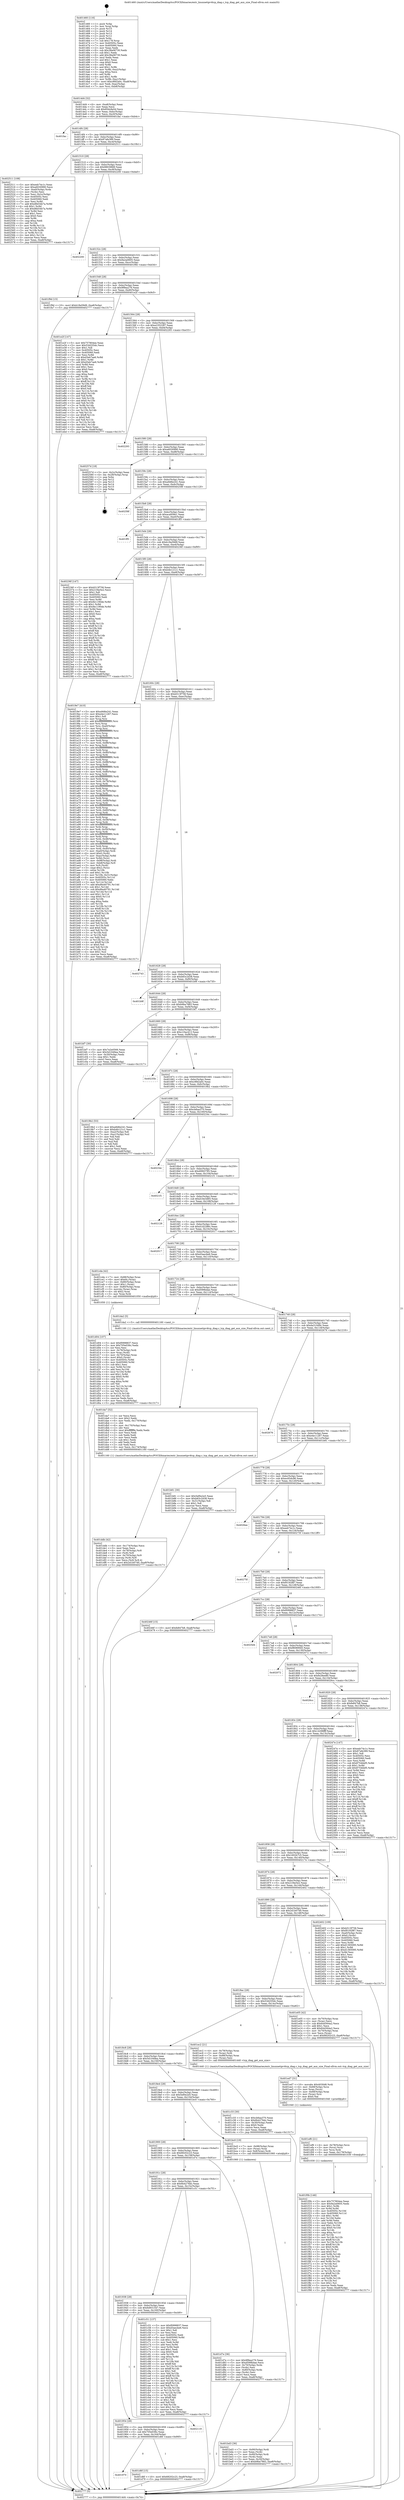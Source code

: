 digraph "0x401460" {
  label = "0x401460 (/mnt/c/Users/mathe/Desktop/tcc/POCII/binaries/extr_linuxnetipv4tcp_diag.c_tcp_diag_get_aux_size_Final-ollvm.out::main(0))"
  labelloc = "t"
  node[shape=record]

  Entry [label="",width=0.3,height=0.3,shape=circle,fillcolor=black,style=filled]
  "0x4014d4" [label="{
     0x4014d4 [32]\l
     | [instrs]\l
     &nbsp;&nbsp;0x4014d4 \<+6\>: mov -0xa8(%rbp),%eax\l
     &nbsp;&nbsp;0x4014da \<+2\>: mov %eax,%ecx\l
     &nbsp;&nbsp;0x4014dc \<+6\>: sub $0x85dc8a5d,%ecx\l
     &nbsp;&nbsp;0x4014e2 \<+6\>: mov %eax,-0xbc(%rbp)\l
     &nbsp;&nbsp;0x4014e8 \<+6\>: mov %ecx,-0xc0(%rbp)\l
     &nbsp;&nbsp;0x4014ee \<+6\>: je 0000000000401fac \<main+0xb4c\>\l
  }"]
  "0x401fac" [label="{
     0x401fac\l
  }", style=dashed]
  "0x4014f4" [label="{
     0x4014f4 [28]\l
     | [instrs]\l
     &nbsp;&nbsp;0x4014f4 \<+5\>: jmp 00000000004014f9 \<main+0x99\>\l
     &nbsp;&nbsp;0x4014f9 \<+6\>: mov -0xbc(%rbp),%eax\l
     &nbsp;&nbsp;0x4014ff \<+5\>: sub $0x87afe389,%eax\l
     &nbsp;&nbsp;0x401504 \<+6\>: mov %eax,-0xc4(%rbp)\l
     &nbsp;&nbsp;0x40150a \<+6\>: je 0000000000402511 \<main+0x10b1\>\l
  }"]
  Exit [label="",width=0.3,height=0.3,shape=circle,fillcolor=black,style=filled,peripheries=2]
  "0x402511" [label="{
     0x402511 [108]\l
     | [instrs]\l
     &nbsp;&nbsp;0x402511 \<+5\>: mov $0xeeb74c1c,%eax\l
     &nbsp;&nbsp;0x402516 \<+5\>: mov $0xa6030990,%ecx\l
     &nbsp;&nbsp;0x40251b \<+7\>: mov -0xa0(%rbp),%rdx\l
     &nbsp;&nbsp;0x402522 \<+2\>: mov (%rdx),%esi\l
     &nbsp;&nbsp;0x402524 \<+3\>: mov %esi,-0x2c(%rbp)\l
     &nbsp;&nbsp;0x402527 \<+7\>: mov 0x40505c,%esi\l
     &nbsp;&nbsp;0x40252e \<+7\>: mov 0x405060,%edi\l
     &nbsp;&nbsp;0x402535 \<+3\>: mov %esi,%r8d\l
     &nbsp;&nbsp;0x402538 \<+7\>: add $0xd6b54b7a,%r8d\l
     &nbsp;&nbsp;0x40253f \<+4\>: sub $0x1,%r8d\l
     &nbsp;&nbsp;0x402543 \<+7\>: sub $0xd6b54b7a,%r8d\l
     &nbsp;&nbsp;0x40254a \<+4\>: imul %r8d,%esi\l
     &nbsp;&nbsp;0x40254e \<+3\>: and $0x1,%esi\l
     &nbsp;&nbsp;0x402551 \<+3\>: cmp $0x0,%esi\l
     &nbsp;&nbsp;0x402554 \<+4\>: sete %r9b\l
     &nbsp;&nbsp;0x402558 \<+3\>: cmp $0xa,%edi\l
     &nbsp;&nbsp;0x40255b \<+4\>: setl %r10b\l
     &nbsp;&nbsp;0x40255f \<+3\>: mov %r9b,%r11b\l
     &nbsp;&nbsp;0x402562 \<+3\>: and %r10b,%r11b\l
     &nbsp;&nbsp;0x402565 \<+3\>: xor %r10b,%r9b\l
     &nbsp;&nbsp;0x402568 \<+3\>: or %r9b,%r11b\l
     &nbsp;&nbsp;0x40256b \<+4\>: test $0x1,%r11b\l
     &nbsp;&nbsp;0x40256f \<+3\>: cmovne %ecx,%eax\l
     &nbsp;&nbsp;0x402572 \<+6\>: mov %eax,-0xa8(%rbp)\l
     &nbsp;&nbsp;0x402578 \<+5\>: jmp 0000000000402777 \<main+0x1317\>\l
  }"]
  "0x401510" [label="{
     0x401510 [28]\l
     | [instrs]\l
     &nbsp;&nbsp;0x401510 \<+5\>: jmp 0000000000401515 \<main+0xb5\>\l
     &nbsp;&nbsp;0x401515 \<+6\>: mov -0xbc(%rbp),%eax\l
     &nbsp;&nbsp;0x40151b \<+5\>: sub $0x98039fd9,%eax\l
     &nbsp;&nbsp;0x401520 \<+6\>: mov %eax,-0xc8(%rbp)\l
     &nbsp;&nbsp;0x401526 \<+6\>: je 0000000000402200 \<main+0xda0\>\l
  }"]
  "0x401f0b" [label="{
     0x401f0b [146]\l
     | [instrs]\l
     &nbsp;&nbsp;0x401f0b \<+5\>: mov $0x757804ee,%eax\l
     &nbsp;&nbsp;0x401f10 \<+5\>: mov $0x9a2a0605,%edx\l
     &nbsp;&nbsp;0x401f15 \<+3\>: mov $0x1,%r8b\l
     &nbsp;&nbsp;0x401f18 \<+3\>: xor %r9d,%r9d\l
     &nbsp;&nbsp;0x401f1b \<+8\>: mov 0x40505c,%r10d\l
     &nbsp;&nbsp;0x401f23 \<+8\>: mov 0x405060,%r11d\l
     &nbsp;&nbsp;0x401f2b \<+4\>: sub $0x1,%r9d\l
     &nbsp;&nbsp;0x401f2f \<+3\>: mov %r10d,%ebx\l
     &nbsp;&nbsp;0x401f32 \<+3\>: add %r9d,%ebx\l
     &nbsp;&nbsp;0x401f35 \<+4\>: imul %ebx,%r10d\l
     &nbsp;&nbsp;0x401f39 \<+4\>: and $0x1,%r10d\l
     &nbsp;&nbsp;0x401f3d \<+4\>: cmp $0x0,%r10d\l
     &nbsp;&nbsp;0x401f41 \<+4\>: sete %r14b\l
     &nbsp;&nbsp;0x401f45 \<+4\>: cmp $0xa,%r11d\l
     &nbsp;&nbsp;0x401f49 \<+4\>: setl %r15b\l
     &nbsp;&nbsp;0x401f4d \<+3\>: mov %r14b,%r12b\l
     &nbsp;&nbsp;0x401f50 \<+4\>: xor $0xff,%r12b\l
     &nbsp;&nbsp;0x401f54 \<+3\>: mov %r15b,%r13b\l
     &nbsp;&nbsp;0x401f57 \<+4\>: xor $0xff,%r13b\l
     &nbsp;&nbsp;0x401f5b \<+4\>: xor $0x0,%r8b\l
     &nbsp;&nbsp;0x401f5f \<+3\>: mov %r12b,%cl\l
     &nbsp;&nbsp;0x401f62 \<+3\>: and $0x0,%cl\l
     &nbsp;&nbsp;0x401f65 \<+3\>: and %r8b,%r14b\l
     &nbsp;&nbsp;0x401f68 \<+3\>: mov %r13b,%sil\l
     &nbsp;&nbsp;0x401f6b \<+4\>: and $0x0,%sil\l
     &nbsp;&nbsp;0x401f6f \<+3\>: and %r8b,%r15b\l
     &nbsp;&nbsp;0x401f72 \<+3\>: or %r14b,%cl\l
     &nbsp;&nbsp;0x401f75 \<+3\>: or %r15b,%sil\l
     &nbsp;&nbsp;0x401f78 \<+3\>: xor %sil,%cl\l
     &nbsp;&nbsp;0x401f7b \<+3\>: or %r13b,%r12b\l
     &nbsp;&nbsp;0x401f7e \<+4\>: xor $0xff,%r12b\l
     &nbsp;&nbsp;0x401f82 \<+4\>: or $0x0,%r8b\l
     &nbsp;&nbsp;0x401f86 \<+3\>: and %r8b,%r12b\l
     &nbsp;&nbsp;0x401f89 \<+3\>: or %r12b,%cl\l
     &nbsp;&nbsp;0x401f8c \<+3\>: test $0x1,%cl\l
     &nbsp;&nbsp;0x401f8f \<+3\>: cmovne %edx,%eax\l
     &nbsp;&nbsp;0x401f92 \<+6\>: mov %eax,-0xa8(%rbp)\l
     &nbsp;&nbsp;0x401f98 \<+5\>: jmp 0000000000402777 \<main+0x1317\>\l
  }"]
  "0x402200" [label="{
     0x402200\l
  }", style=dashed]
  "0x40152c" [label="{
     0x40152c [28]\l
     | [instrs]\l
     &nbsp;&nbsp;0x40152c \<+5\>: jmp 0000000000401531 \<main+0xd1\>\l
     &nbsp;&nbsp;0x401531 \<+6\>: mov -0xbc(%rbp),%eax\l
     &nbsp;&nbsp;0x401537 \<+5\>: sub $0x9a2a0605,%eax\l
     &nbsp;&nbsp;0x40153c \<+6\>: mov %eax,-0xcc(%rbp)\l
     &nbsp;&nbsp;0x401542 \<+6\>: je 0000000000401f9d \<main+0xb3d\>\l
  }"]
  "0x401ef6" [label="{
     0x401ef6 [21]\l
     | [instrs]\l
     &nbsp;&nbsp;0x401ef6 \<+4\>: mov -0x78(%rbp),%rcx\l
     &nbsp;&nbsp;0x401efa \<+3\>: mov (%rcx),%rcx\l
     &nbsp;&nbsp;0x401efd \<+3\>: mov %rcx,%rdi\l
     &nbsp;&nbsp;0x401f00 \<+6\>: mov %eax,-0x178(%rbp)\l
     &nbsp;&nbsp;0x401f06 \<+5\>: call 0000000000401030 \<free@plt\>\l
     | [calls]\l
     &nbsp;&nbsp;0x401030 \{1\} (unknown)\l
  }"]
  "0x401f9d" [label="{
     0x401f9d [15]\l
     | [instrs]\l
     &nbsp;&nbsp;0x401f9d \<+10\>: movl $0xb18a59d9,-0xa8(%rbp)\l
     &nbsp;&nbsp;0x401fa7 \<+5\>: jmp 0000000000402777 \<main+0x1317\>\l
  }"]
  "0x401548" [label="{
     0x401548 [28]\l
     | [instrs]\l
     &nbsp;&nbsp;0x401548 \<+5\>: jmp 000000000040154d \<main+0xed\>\l
     &nbsp;&nbsp;0x40154d \<+6\>: mov -0xbc(%rbp),%eax\l
     &nbsp;&nbsp;0x401553 \<+5\>: sub $0x9f9ea276,%eax\l
     &nbsp;&nbsp;0x401558 \<+6\>: mov %eax,-0xd0(%rbp)\l
     &nbsp;&nbsp;0x40155e \<+6\>: je 0000000000401e2f \<main+0x9cf\>\l
  }"]
  "0x401ed7" [label="{
     0x401ed7 [31]\l
     | [instrs]\l
     &nbsp;&nbsp;0x401ed7 \<+10\>: movabs $0x4030d6,%rdi\l
     &nbsp;&nbsp;0x401ee1 \<+4\>: mov -0x68(%rbp),%rcx\l
     &nbsp;&nbsp;0x401ee5 \<+3\>: mov %rax,(%rcx)\l
     &nbsp;&nbsp;0x401ee8 \<+4\>: mov -0x68(%rbp),%rax\l
     &nbsp;&nbsp;0x401eec \<+3\>: mov (%rax),%rsi\l
     &nbsp;&nbsp;0x401eef \<+2\>: mov $0x0,%al\l
     &nbsp;&nbsp;0x401ef1 \<+5\>: call 0000000000401040 \<printf@plt\>\l
     | [calls]\l
     &nbsp;&nbsp;0x401040 \{1\} (unknown)\l
  }"]
  "0x401e2f" [label="{
     0x401e2f [147]\l
     | [instrs]\l
     &nbsp;&nbsp;0x401e2f \<+5\>: mov $0x757804ee,%eax\l
     &nbsp;&nbsp;0x401e34 \<+5\>: mov $0x53d255dc,%ecx\l
     &nbsp;&nbsp;0x401e39 \<+2\>: mov $0x1,%dl\l
     &nbsp;&nbsp;0x401e3b \<+7\>: mov 0x40505c,%esi\l
     &nbsp;&nbsp;0x401e42 \<+7\>: mov 0x405060,%edi\l
     &nbsp;&nbsp;0x401e49 \<+3\>: mov %esi,%r8d\l
     &nbsp;&nbsp;0x401e4c \<+7\>: sub $0xd3eb7ae6,%r8d\l
     &nbsp;&nbsp;0x401e53 \<+4\>: sub $0x1,%r8d\l
     &nbsp;&nbsp;0x401e57 \<+7\>: add $0xd3eb7ae6,%r8d\l
     &nbsp;&nbsp;0x401e5e \<+4\>: imul %r8d,%esi\l
     &nbsp;&nbsp;0x401e62 \<+3\>: and $0x1,%esi\l
     &nbsp;&nbsp;0x401e65 \<+3\>: cmp $0x0,%esi\l
     &nbsp;&nbsp;0x401e68 \<+4\>: sete %r9b\l
     &nbsp;&nbsp;0x401e6c \<+3\>: cmp $0xa,%edi\l
     &nbsp;&nbsp;0x401e6f \<+4\>: setl %r10b\l
     &nbsp;&nbsp;0x401e73 \<+3\>: mov %r9b,%r11b\l
     &nbsp;&nbsp;0x401e76 \<+4\>: xor $0xff,%r11b\l
     &nbsp;&nbsp;0x401e7a \<+3\>: mov %r10b,%bl\l
     &nbsp;&nbsp;0x401e7d \<+3\>: xor $0xff,%bl\l
     &nbsp;&nbsp;0x401e80 \<+3\>: xor $0x0,%dl\l
     &nbsp;&nbsp;0x401e83 \<+3\>: mov %r11b,%r14b\l
     &nbsp;&nbsp;0x401e86 \<+4\>: and $0x0,%r14b\l
     &nbsp;&nbsp;0x401e8a \<+3\>: and %dl,%r9b\l
     &nbsp;&nbsp;0x401e8d \<+3\>: mov %bl,%r15b\l
     &nbsp;&nbsp;0x401e90 \<+4\>: and $0x0,%r15b\l
     &nbsp;&nbsp;0x401e94 \<+3\>: and %dl,%r10b\l
     &nbsp;&nbsp;0x401e97 \<+3\>: or %r9b,%r14b\l
     &nbsp;&nbsp;0x401e9a \<+3\>: or %r10b,%r15b\l
     &nbsp;&nbsp;0x401e9d \<+3\>: xor %r15b,%r14b\l
     &nbsp;&nbsp;0x401ea0 \<+3\>: or %bl,%r11b\l
     &nbsp;&nbsp;0x401ea3 \<+4\>: xor $0xff,%r11b\l
     &nbsp;&nbsp;0x401ea7 \<+3\>: or $0x0,%dl\l
     &nbsp;&nbsp;0x401eaa \<+3\>: and %dl,%r11b\l
     &nbsp;&nbsp;0x401ead \<+3\>: or %r11b,%r14b\l
     &nbsp;&nbsp;0x401eb0 \<+4\>: test $0x1,%r14b\l
     &nbsp;&nbsp;0x401eb4 \<+3\>: cmovne %ecx,%eax\l
     &nbsp;&nbsp;0x401eb7 \<+6\>: mov %eax,-0xa8(%rbp)\l
     &nbsp;&nbsp;0x401ebd \<+5\>: jmp 0000000000402777 \<main+0x1317\>\l
  }"]
  "0x401564" [label="{
     0x401564 [28]\l
     | [instrs]\l
     &nbsp;&nbsp;0x401564 \<+5\>: jmp 0000000000401569 \<main+0x109\>\l
     &nbsp;&nbsp;0x401569 \<+6\>: mov -0xbc(%rbp),%eax\l
     &nbsp;&nbsp;0x40156f \<+5\>: sub $0xa2352287,%eax\l
     &nbsp;&nbsp;0x401574 \<+6\>: mov %eax,-0xd4(%rbp)\l
     &nbsp;&nbsp;0x40157a \<+6\>: je 0000000000402293 \<main+0xe33\>\l
  }"]
  "0x401ddb" [label="{
     0x401ddb [42]\l
     | [instrs]\l
     &nbsp;&nbsp;0x401ddb \<+6\>: mov -0x174(%rbp),%ecx\l
     &nbsp;&nbsp;0x401de1 \<+3\>: imul %eax,%ecx\l
     &nbsp;&nbsp;0x401de4 \<+4\>: mov -0x78(%rbp),%r8\l
     &nbsp;&nbsp;0x401de8 \<+3\>: mov (%r8),%r8\l
     &nbsp;&nbsp;0x401deb \<+4\>: mov -0x70(%rbp),%r9\l
     &nbsp;&nbsp;0x401def \<+3\>: movslq (%r9),%r9\l
     &nbsp;&nbsp;0x401df2 \<+4\>: mov %ecx,(%r8,%r9,4)\l
     &nbsp;&nbsp;0x401df6 \<+10\>: movl $0x2d1b07d0,-0xa8(%rbp)\l
     &nbsp;&nbsp;0x401e00 \<+5\>: jmp 0000000000402777 \<main+0x1317\>\l
  }"]
  "0x402293" [label="{
     0x402293\l
  }", style=dashed]
  "0x401580" [label="{
     0x401580 [28]\l
     | [instrs]\l
     &nbsp;&nbsp;0x401580 \<+5\>: jmp 0000000000401585 \<main+0x125\>\l
     &nbsp;&nbsp;0x401585 \<+6\>: mov -0xbc(%rbp),%eax\l
     &nbsp;&nbsp;0x40158b \<+5\>: sub $0xa6030990,%eax\l
     &nbsp;&nbsp;0x401590 \<+6\>: mov %eax,-0xd8(%rbp)\l
     &nbsp;&nbsp;0x401596 \<+6\>: je 000000000040257d \<main+0x111d\>\l
  }"]
  "0x401da7" [label="{
     0x401da7 [52]\l
     | [instrs]\l
     &nbsp;&nbsp;0x401da7 \<+2\>: xor %ecx,%ecx\l
     &nbsp;&nbsp;0x401da9 \<+5\>: mov $0x2,%edx\l
     &nbsp;&nbsp;0x401dae \<+6\>: mov %edx,-0x170(%rbp)\l
     &nbsp;&nbsp;0x401db4 \<+1\>: cltd\l
     &nbsp;&nbsp;0x401db5 \<+6\>: mov -0x170(%rbp),%esi\l
     &nbsp;&nbsp;0x401dbb \<+2\>: idiv %esi\l
     &nbsp;&nbsp;0x401dbd \<+6\>: imul $0xfffffffe,%edx,%edx\l
     &nbsp;&nbsp;0x401dc3 \<+2\>: mov %ecx,%edi\l
     &nbsp;&nbsp;0x401dc5 \<+2\>: sub %edx,%edi\l
     &nbsp;&nbsp;0x401dc7 \<+2\>: mov %ecx,%edx\l
     &nbsp;&nbsp;0x401dc9 \<+3\>: sub $0x1,%edx\l
     &nbsp;&nbsp;0x401dcc \<+2\>: add %edx,%edi\l
     &nbsp;&nbsp;0x401dce \<+2\>: sub %edi,%ecx\l
     &nbsp;&nbsp;0x401dd0 \<+6\>: mov %ecx,-0x174(%rbp)\l
     &nbsp;&nbsp;0x401dd6 \<+5\>: call 0000000000401160 \<next_i\>\l
     | [calls]\l
     &nbsp;&nbsp;0x401160 \{1\} (/mnt/c/Users/mathe/Desktop/tcc/POCII/binaries/extr_linuxnetipv4tcp_diag.c_tcp_diag_get_aux_size_Final-ollvm.out::next_i)\l
  }"]
  "0x40257d" [label="{
     0x40257d [18]\l
     | [instrs]\l
     &nbsp;&nbsp;0x40257d \<+3\>: mov -0x2c(%rbp),%eax\l
     &nbsp;&nbsp;0x402580 \<+4\>: lea -0x28(%rbp),%rsp\l
     &nbsp;&nbsp;0x402584 \<+1\>: pop %rbx\l
     &nbsp;&nbsp;0x402585 \<+2\>: pop %r12\l
     &nbsp;&nbsp;0x402587 \<+2\>: pop %r13\l
     &nbsp;&nbsp;0x402589 \<+2\>: pop %r14\l
     &nbsp;&nbsp;0x40258b \<+2\>: pop %r15\l
     &nbsp;&nbsp;0x40258d \<+1\>: pop %rbp\l
     &nbsp;&nbsp;0x40258e \<+1\>: ret\l
  }"]
  "0x40159c" [label="{
     0x40159c [28]\l
     | [instrs]\l
     &nbsp;&nbsp;0x40159c \<+5\>: jmp 00000000004015a1 \<main+0x141\>\l
     &nbsp;&nbsp;0x4015a1 \<+6\>: mov -0xbc(%rbp),%eax\l
     &nbsp;&nbsp;0x4015a7 \<+5\>: sub $0xa9d6e241,%eax\l
     &nbsp;&nbsp;0x4015ac \<+6\>: mov %eax,-0xdc(%rbp)\l
     &nbsp;&nbsp;0x4015b2 \<+6\>: je 000000000040258f \<main+0x112f\>\l
  }"]
  "0x401970" [label="{
     0x401970\l
  }", style=dashed]
  "0x40258f" [label="{
     0x40258f\l
  }", style=dashed]
  "0x4015b8" [label="{
     0x4015b8 [28]\l
     | [instrs]\l
     &nbsp;&nbsp;0x4015b8 \<+5\>: jmp 00000000004015bd \<main+0x15d\>\l
     &nbsp;&nbsp;0x4015bd \<+6\>: mov -0xbc(%rbp),%eax\l
     &nbsp;&nbsp;0x4015c3 \<+5\>: sub $0xaca958e1,%eax\l
     &nbsp;&nbsp;0x4015c8 \<+6\>: mov %eax,-0xe0(%rbp)\l
     &nbsp;&nbsp;0x4015ce \<+6\>: je 0000000000401ff3 \<main+0xb93\>\l
  }"]
  "0x401d6f" [label="{
     0x401d6f [15]\l
     | [instrs]\l
     &nbsp;&nbsp;0x401d6f \<+10\>: movl $0x68202c23,-0xa8(%rbp)\l
     &nbsp;&nbsp;0x401d79 \<+5\>: jmp 0000000000402777 \<main+0x1317\>\l
  }"]
  "0x401ff3" [label="{
     0x401ff3\l
  }", style=dashed]
  "0x4015d4" [label="{
     0x4015d4 [28]\l
     | [instrs]\l
     &nbsp;&nbsp;0x4015d4 \<+5\>: jmp 00000000004015d9 \<main+0x179\>\l
     &nbsp;&nbsp;0x4015d9 \<+6\>: mov -0xbc(%rbp),%eax\l
     &nbsp;&nbsp;0x4015df \<+5\>: sub $0xb18a59d9,%eax\l
     &nbsp;&nbsp;0x4015e4 \<+6\>: mov %eax,-0xe4(%rbp)\l
     &nbsp;&nbsp;0x4015ea \<+6\>: je 000000000040236f \<main+0xf0f\>\l
  }"]
  "0x401954" [label="{
     0x401954 [28]\l
     | [instrs]\l
     &nbsp;&nbsp;0x401954 \<+5\>: jmp 0000000000401959 \<main+0x4f9\>\l
     &nbsp;&nbsp;0x401959 \<+6\>: mov -0xbc(%rbp),%eax\l
     &nbsp;&nbsp;0x40195f \<+5\>: sub $0x705e036c,%eax\l
     &nbsp;&nbsp;0x401964 \<+6\>: mov %eax,-0x164(%rbp)\l
     &nbsp;&nbsp;0x40196a \<+6\>: je 0000000000401d6f \<main+0x90f\>\l
  }"]
  "0x40236f" [label="{
     0x40236f [147]\l
     | [instrs]\l
     &nbsp;&nbsp;0x40236f \<+5\>: mov $0xb513f758,%eax\l
     &nbsp;&nbsp;0x402374 \<+5\>: mov $0x21f4e5e2,%ecx\l
     &nbsp;&nbsp;0x402379 \<+2\>: mov $0x1,%dl\l
     &nbsp;&nbsp;0x40237b \<+7\>: mov 0x40505c,%esi\l
     &nbsp;&nbsp;0x402382 \<+7\>: mov 0x405060,%edi\l
     &nbsp;&nbsp;0x402389 \<+3\>: mov %esi,%r8d\l
     &nbsp;&nbsp;0x40238c \<+7\>: add $0x9e1190de,%r8d\l
     &nbsp;&nbsp;0x402393 \<+4\>: sub $0x1,%r8d\l
     &nbsp;&nbsp;0x402397 \<+7\>: sub $0x9e1190de,%r8d\l
     &nbsp;&nbsp;0x40239e \<+4\>: imul %r8d,%esi\l
     &nbsp;&nbsp;0x4023a2 \<+3\>: and $0x1,%esi\l
     &nbsp;&nbsp;0x4023a5 \<+3\>: cmp $0x0,%esi\l
     &nbsp;&nbsp;0x4023a8 \<+4\>: sete %r9b\l
     &nbsp;&nbsp;0x4023ac \<+3\>: cmp $0xa,%edi\l
     &nbsp;&nbsp;0x4023af \<+4\>: setl %r10b\l
     &nbsp;&nbsp;0x4023b3 \<+3\>: mov %r9b,%r11b\l
     &nbsp;&nbsp;0x4023b6 \<+4\>: xor $0xff,%r11b\l
     &nbsp;&nbsp;0x4023ba \<+3\>: mov %r10b,%bl\l
     &nbsp;&nbsp;0x4023bd \<+3\>: xor $0xff,%bl\l
     &nbsp;&nbsp;0x4023c0 \<+3\>: xor $0x1,%dl\l
     &nbsp;&nbsp;0x4023c3 \<+3\>: mov %r11b,%r14b\l
     &nbsp;&nbsp;0x4023c6 \<+4\>: and $0xff,%r14b\l
     &nbsp;&nbsp;0x4023ca \<+3\>: and %dl,%r9b\l
     &nbsp;&nbsp;0x4023cd \<+3\>: mov %bl,%r15b\l
     &nbsp;&nbsp;0x4023d0 \<+4\>: and $0xff,%r15b\l
     &nbsp;&nbsp;0x4023d4 \<+3\>: and %dl,%r10b\l
     &nbsp;&nbsp;0x4023d7 \<+3\>: or %r9b,%r14b\l
     &nbsp;&nbsp;0x4023da \<+3\>: or %r10b,%r15b\l
     &nbsp;&nbsp;0x4023dd \<+3\>: xor %r15b,%r14b\l
     &nbsp;&nbsp;0x4023e0 \<+3\>: or %bl,%r11b\l
     &nbsp;&nbsp;0x4023e3 \<+4\>: xor $0xff,%r11b\l
     &nbsp;&nbsp;0x4023e7 \<+3\>: or $0x1,%dl\l
     &nbsp;&nbsp;0x4023ea \<+3\>: and %dl,%r11b\l
     &nbsp;&nbsp;0x4023ed \<+3\>: or %r11b,%r14b\l
     &nbsp;&nbsp;0x4023f0 \<+4\>: test $0x1,%r14b\l
     &nbsp;&nbsp;0x4023f4 \<+3\>: cmovne %ecx,%eax\l
     &nbsp;&nbsp;0x4023f7 \<+6\>: mov %eax,-0xa8(%rbp)\l
     &nbsp;&nbsp;0x4023fd \<+5\>: jmp 0000000000402777 \<main+0x1317\>\l
  }"]
  "0x4015f0" [label="{
     0x4015f0 [28]\l
     | [instrs]\l
     &nbsp;&nbsp;0x4015f0 \<+5\>: jmp 00000000004015f5 \<main+0x195\>\l
     &nbsp;&nbsp;0x4015f5 \<+6\>: mov -0xbc(%rbp),%eax\l
     &nbsp;&nbsp;0x4015fb \<+5\>: sub $0xb4b121c1,%eax\l
     &nbsp;&nbsp;0x401600 \<+6\>: mov %eax,-0xe8(%rbp)\l
     &nbsp;&nbsp;0x401606 \<+6\>: je 00000000004019e7 \<main+0x587\>\l
  }"]
  "0x402119" [label="{
     0x402119\l
  }", style=dashed]
  "0x4019e7" [label="{
     0x4019e7 [410]\l
     | [instrs]\l
     &nbsp;&nbsp;0x4019e7 \<+5\>: mov $0xa9d6e241,%eax\l
     &nbsp;&nbsp;0x4019ec \<+5\>: mov $0xe4e11267,%ecx\l
     &nbsp;&nbsp;0x4019f1 \<+2\>: mov $0x1,%dl\l
     &nbsp;&nbsp;0x4019f3 \<+3\>: mov %rsp,%rsi\l
     &nbsp;&nbsp;0x4019f6 \<+4\>: add $0xfffffffffffffff0,%rsi\l
     &nbsp;&nbsp;0x4019fa \<+3\>: mov %rsi,%rsp\l
     &nbsp;&nbsp;0x4019fd \<+7\>: mov %rsi,-0xa0(%rbp)\l
     &nbsp;&nbsp;0x401a04 \<+3\>: mov %rsp,%rsi\l
     &nbsp;&nbsp;0x401a07 \<+4\>: add $0xfffffffffffffff0,%rsi\l
     &nbsp;&nbsp;0x401a0b \<+3\>: mov %rsi,%rsp\l
     &nbsp;&nbsp;0x401a0e \<+3\>: mov %rsp,%rdi\l
     &nbsp;&nbsp;0x401a11 \<+4\>: add $0xfffffffffffffff0,%rdi\l
     &nbsp;&nbsp;0x401a15 \<+3\>: mov %rdi,%rsp\l
     &nbsp;&nbsp;0x401a18 \<+7\>: mov %rdi,-0x98(%rbp)\l
     &nbsp;&nbsp;0x401a1f \<+3\>: mov %rsp,%rdi\l
     &nbsp;&nbsp;0x401a22 \<+4\>: add $0xfffffffffffffff0,%rdi\l
     &nbsp;&nbsp;0x401a26 \<+3\>: mov %rdi,%rsp\l
     &nbsp;&nbsp;0x401a29 \<+7\>: mov %rdi,-0x90(%rbp)\l
     &nbsp;&nbsp;0x401a30 \<+3\>: mov %rsp,%rdi\l
     &nbsp;&nbsp;0x401a33 \<+4\>: add $0xfffffffffffffff0,%rdi\l
     &nbsp;&nbsp;0x401a37 \<+3\>: mov %rdi,%rsp\l
     &nbsp;&nbsp;0x401a3a \<+7\>: mov %rdi,-0x88(%rbp)\l
     &nbsp;&nbsp;0x401a41 \<+3\>: mov %rsp,%rdi\l
     &nbsp;&nbsp;0x401a44 \<+4\>: add $0xfffffffffffffff0,%rdi\l
     &nbsp;&nbsp;0x401a48 \<+3\>: mov %rdi,%rsp\l
     &nbsp;&nbsp;0x401a4b \<+4\>: mov %rdi,-0x80(%rbp)\l
     &nbsp;&nbsp;0x401a4f \<+3\>: mov %rsp,%rdi\l
     &nbsp;&nbsp;0x401a52 \<+4\>: add $0xfffffffffffffff0,%rdi\l
     &nbsp;&nbsp;0x401a56 \<+3\>: mov %rdi,%rsp\l
     &nbsp;&nbsp;0x401a59 \<+4\>: mov %rdi,-0x78(%rbp)\l
     &nbsp;&nbsp;0x401a5d \<+3\>: mov %rsp,%rdi\l
     &nbsp;&nbsp;0x401a60 \<+4\>: add $0xfffffffffffffff0,%rdi\l
     &nbsp;&nbsp;0x401a64 \<+3\>: mov %rdi,%rsp\l
     &nbsp;&nbsp;0x401a67 \<+4\>: mov %rdi,-0x70(%rbp)\l
     &nbsp;&nbsp;0x401a6b \<+3\>: mov %rsp,%rdi\l
     &nbsp;&nbsp;0x401a6e \<+4\>: add $0xfffffffffffffff0,%rdi\l
     &nbsp;&nbsp;0x401a72 \<+3\>: mov %rdi,%rsp\l
     &nbsp;&nbsp;0x401a75 \<+4\>: mov %rdi,-0x68(%rbp)\l
     &nbsp;&nbsp;0x401a79 \<+3\>: mov %rsp,%rdi\l
     &nbsp;&nbsp;0x401a7c \<+4\>: add $0xfffffffffffffff0,%rdi\l
     &nbsp;&nbsp;0x401a80 \<+3\>: mov %rdi,%rsp\l
     &nbsp;&nbsp;0x401a83 \<+4\>: mov %rdi,-0x60(%rbp)\l
     &nbsp;&nbsp;0x401a87 \<+3\>: mov %rsp,%rdi\l
     &nbsp;&nbsp;0x401a8a \<+4\>: add $0xfffffffffffffff0,%rdi\l
     &nbsp;&nbsp;0x401a8e \<+3\>: mov %rdi,%rsp\l
     &nbsp;&nbsp;0x401a91 \<+4\>: mov %rdi,-0x58(%rbp)\l
     &nbsp;&nbsp;0x401a95 \<+3\>: mov %rsp,%rdi\l
     &nbsp;&nbsp;0x401a98 \<+4\>: add $0xfffffffffffffff0,%rdi\l
     &nbsp;&nbsp;0x401a9c \<+3\>: mov %rdi,%rsp\l
     &nbsp;&nbsp;0x401a9f \<+4\>: mov %rdi,-0x50(%rbp)\l
     &nbsp;&nbsp;0x401aa3 \<+3\>: mov %rsp,%rdi\l
     &nbsp;&nbsp;0x401aa6 \<+4\>: add $0xfffffffffffffff0,%rdi\l
     &nbsp;&nbsp;0x401aaa \<+3\>: mov %rdi,%rsp\l
     &nbsp;&nbsp;0x401aad \<+4\>: mov %rdi,-0x48(%rbp)\l
     &nbsp;&nbsp;0x401ab1 \<+3\>: mov %rsp,%rdi\l
     &nbsp;&nbsp;0x401ab4 \<+4\>: add $0xfffffffffffffff0,%rdi\l
     &nbsp;&nbsp;0x401ab8 \<+3\>: mov %rdi,%rsp\l
     &nbsp;&nbsp;0x401abb \<+4\>: mov %rdi,-0x40(%rbp)\l
     &nbsp;&nbsp;0x401abf \<+7\>: mov -0xa0(%rbp),%rdi\l
     &nbsp;&nbsp;0x401ac6 \<+6\>: movl $0x0,(%rdi)\l
     &nbsp;&nbsp;0x401acc \<+7\>: mov -0xac(%rbp),%r8d\l
     &nbsp;&nbsp;0x401ad3 \<+3\>: mov %r8d,(%rsi)\l
     &nbsp;&nbsp;0x401ad6 \<+7\>: mov -0x98(%rbp),%rdi\l
     &nbsp;&nbsp;0x401add \<+7\>: mov -0xb8(%rbp),%r9\l
     &nbsp;&nbsp;0x401ae4 \<+3\>: mov %r9,(%rdi)\l
     &nbsp;&nbsp;0x401ae7 \<+3\>: cmpl $0x2,(%rsi)\l
     &nbsp;&nbsp;0x401aea \<+4\>: setne %r10b\l
     &nbsp;&nbsp;0x401aee \<+4\>: and $0x1,%r10b\l
     &nbsp;&nbsp;0x401af2 \<+4\>: mov %r10b,-0x31(%rbp)\l
     &nbsp;&nbsp;0x401af6 \<+8\>: mov 0x40505c,%r11d\l
     &nbsp;&nbsp;0x401afe \<+7\>: mov 0x405060,%ebx\l
     &nbsp;&nbsp;0x401b05 \<+3\>: mov %r11d,%r14d\l
     &nbsp;&nbsp;0x401b08 \<+7\>: add $0xd6a40791,%r14d\l
     &nbsp;&nbsp;0x401b0f \<+4\>: sub $0x1,%r14d\l
     &nbsp;&nbsp;0x401b13 \<+7\>: sub $0xd6a40791,%r14d\l
     &nbsp;&nbsp;0x401b1a \<+4\>: imul %r14d,%r11d\l
     &nbsp;&nbsp;0x401b1e \<+4\>: and $0x1,%r11d\l
     &nbsp;&nbsp;0x401b22 \<+4\>: cmp $0x0,%r11d\l
     &nbsp;&nbsp;0x401b26 \<+4\>: sete %r10b\l
     &nbsp;&nbsp;0x401b2a \<+3\>: cmp $0xa,%ebx\l
     &nbsp;&nbsp;0x401b2d \<+4\>: setl %r15b\l
     &nbsp;&nbsp;0x401b31 \<+3\>: mov %r10b,%r12b\l
     &nbsp;&nbsp;0x401b34 \<+4\>: xor $0xff,%r12b\l
     &nbsp;&nbsp;0x401b38 \<+3\>: mov %r15b,%r13b\l
     &nbsp;&nbsp;0x401b3b \<+4\>: xor $0xff,%r13b\l
     &nbsp;&nbsp;0x401b3f \<+3\>: xor $0x0,%dl\l
     &nbsp;&nbsp;0x401b42 \<+3\>: mov %r12b,%sil\l
     &nbsp;&nbsp;0x401b45 \<+4\>: and $0x0,%sil\l
     &nbsp;&nbsp;0x401b49 \<+3\>: and %dl,%r10b\l
     &nbsp;&nbsp;0x401b4c \<+3\>: mov %r13b,%dil\l
     &nbsp;&nbsp;0x401b4f \<+4\>: and $0x0,%dil\l
     &nbsp;&nbsp;0x401b53 \<+3\>: and %dl,%r15b\l
     &nbsp;&nbsp;0x401b56 \<+3\>: or %r10b,%sil\l
     &nbsp;&nbsp;0x401b59 \<+3\>: or %r15b,%dil\l
     &nbsp;&nbsp;0x401b5c \<+3\>: xor %dil,%sil\l
     &nbsp;&nbsp;0x401b5f \<+3\>: or %r13b,%r12b\l
     &nbsp;&nbsp;0x401b62 \<+4\>: xor $0xff,%r12b\l
     &nbsp;&nbsp;0x401b66 \<+3\>: or $0x0,%dl\l
     &nbsp;&nbsp;0x401b69 \<+3\>: and %dl,%r12b\l
     &nbsp;&nbsp;0x401b6c \<+3\>: or %r12b,%sil\l
     &nbsp;&nbsp;0x401b6f \<+4\>: test $0x1,%sil\l
     &nbsp;&nbsp;0x401b73 \<+3\>: cmovne %ecx,%eax\l
     &nbsp;&nbsp;0x401b76 \<+6\>: mov %eax,-0xa8(%rbp)\l
     &nbsp;&nbsp;0x401b7c \<+5\>: jmp 0000000000402777 \<main+0x1317\>\l
  }"]
  "0x40160c" [label="{
     0x40160c [28]\l
     | [instrs]\l
     &nbsp;&nbsp;0x40160c \<+5\>: jmp 0000000000401611 \<main+0x1b1\>\l
     &nbsp;&nbsp;0x401611 \<+6\>: mov -0xbc(%rbp),%eax\l
     &nbsp;&nbsp;0x401617 \<+5\>: sub $0xb513f758,%eax\l
     &nbsp;&nbsp;0x40161c \<+6\>: mov %eax,-0xec(%rbp)\l
     &nbsp;&nbsp;0x401622 \<+6\>: je 0000000000402743 \<main+0x12e3\>\l
  }"]
  "0x401d04" [label="{
     0x401d04 [107]\l
     | [instrs]\l
     &nbsp;&nbsp;0x401d04 \<+5\>: mov $0xf0998837,%ecx\l
     &nbsp;&nbsp;0x401d09 \<+5\>: mov $0x705e036c,%edx\l
     &nbsp;&nbsp;0x401d0e \<+2\>: xor %esi,%esi\l
     &nbsp;&nbsp;0x401d10 \<+4\>: mov -0x78(%rbp),%rdi\l
     &nbsp;&nbsp;0x401d14 \<+3\>: mov %rax,(%rdi)\l
     &nbsp;&nbsp;0x401d17 \<+4\>: mov -0x70(%rbp),%rax\l
     &nbsp;&nbsp;0x401d1b \<+6\>: movl $0x0,(%rax)\l
     &nbsp;&nbsp;0x401d21 \<+8\>: mov 0x40505c,%r8d\l
     &nbsp;&nbsp;0x401d29 \<+8\>: mov 0x405060,%r9d\l
     &nbsp;&nbsp;0x401d31 \<+3\>: sub $0x1,%esi\l
     &nbsp;&nbsp;0x401d34 \<+3\>: mov %r8d,%r10d\l
     &nbsp;&nbsp;0x401d37 \<+3\>: add %esi,%r10d\l
     &nbsp;&nbsp;0x401d3a \<+4\>: imul %r10d,%r8d\l
     &nbsp;&nbsp;0x401d3e \<+4\>: and $0x1,%r8d\l
     &nbsp;&nbsp;0x401d42 \<+4\>: cmp $0x0,%r8d\l
     &nbsp;&nbsp;0x401d46 \<+4\>: sete %r11b\l
     &nbsp;&nbsp;0x401d4a \<+4\>: cmp $0xa,%r9d\l
     &nbsp;&nbsp;0x401d4e \<+3\>: setl %bl\l
     &nbsp;&nbsp;0x401d51 \<+3\>: mov %r11b,%r14b\l
     &nbsp;&nbsp;0x401d54 \<+3\>: and %bl,%r14b\l
     &nbsp;&nbsp;0x401d57 \<+3\>: xor %bl,%r11b\l
     &nbsp;&nbsp;0x401d5a \<+3\>: or %r11b,%r14b\l
     &nbsp;&nbsp;0x401d5d \<+4\>: test $0x1,%r14b\l
     &nbsp;&nbsp;0x401d61 \<+3\>: cmovne %edx,%ecx\l
     &nbsp;&nbsp;0x401d64 \<+6\>: mov %ecx,-0xa8(%rbp)\l
     &nbsp;&nbsp;0x401d6a \<+5\>: jmp 0000000000402777 \<main+0x1317\>\l
  }"]
  "0x402743" [label="{
     0x402743\l
  }", style=dashed]
  "0x401628" [label="{
     0x401628 [28]\l
     | [instrs]\l
     &nbsp;&nbsp;0x401628 \<+5\>: jmp 000000000040162d \<main+0x1cd\>\l
     &nbsp;&nbsp;0x40162d \<+6\>: mov -0xbc(%rbp),%eax\l
     &nbsp;&nbsp;0x401633 \<+5\>: sub $0xb83c2d38,%eax\l
     &nbsp;&nbsp;0x401638 \<+6\>: mov %eax,-0xf0(%rbp)\l
     &nbsp;&nbsp;0x40163e \<+6\>: je 0000000000401b9f \<main+0x73f\>\l
  }"]
  "0x401938" [label="{
     0x401938 [28]\l
     | [instrs]\l
     &nbsp;&nbsp;0x401938 \<+5\>: jmp 000000000040193d \<main+0x4dd\>\l
     &nbsp;&nbsp;0x40193d \<+6\>: mov -0xbc(%rbp),%eax\l
     &nbsp;&nbsp;0x401943 \<+5\>: sub $0x6d931547,%eax\l
     &nbsp;&nbsp;0x401948 \<+6\>: mov %eax,-0x160(%rbp)\l
     &nbsp;&nbsp;0x40194e \<+6\>: je 0000000000402119 \<main+0xcb9\>\l
  }"]
  "0x401b9f" [label="{
     0x401b9f\l
  }", style=dashed]
  "0x401644" [label="{
     0x401644 [28]\l
     | [instrs]\l
     &nbsp;&nbsp;0x401644 \<+5\>: jmp 0000000000401649 \<main+0x1e9\>\l
     &nbsp;&nbsp;0x401649 \<+6\>: mov -0xbc(%rbp),%eax\l
     &nbsp;&nbsp;0x40164f \<+5\>: sub $0xb9ba7883,%eax\l
     &nbsp;&nbsp;0x401654 \<+6\>: mov %eax,-0xf4(%rbp)\l
     &nbsp;&nbsp;0x40165a \<+6\>: je 0000000000401bf7 \<main+0x797\>\l
  }"]
  "0x401c51" [label="{
     0x401c51 [137]\l
     | [instrs]\l
     &nbsp;&nbsp;0x401c51 \<+5\>: mov $0xf0998837,%eax\l
     &nbsp;&nbsp;0x401c56 \<+5\>: mov $0xd3aecbe6,%ecx\l
     &nbsp;&nbsp;0x401c5b \<+2\>: mov $0x1,%dl\l
     &nbsp;&nbsp;0x401c5d \<+2\>: xor %esi,%esi\l
     &nbsp;&nbsp;0x401c5f \<+7\>: mov 0x40505c,%edi\l
     &nbsp;&nbsp;0x401c66 \<+8\>: mov 0x405060,%r8d\l
     &nbsp;&nbsp;0x401c6e \<+3\>: sub $0x1,%esi\l
     &nbsp;&nbsp;0x401c71 \<+3\>: mov %edi,%r9d\l
     &nbsp;&nbsp;0x401c74 \<+3\>: add %esi,%r9d\l
     &nbsp;&nbsp;0x401c77 \<+4\>: imul %r9d,%edi\l
     &nbsp;&nbsp;0x401c7b \<+3\>: and $0x1,%edi\l
     &nbsp;&nbsp;0x401c7e \<+3\>: cmp $0x0,%edi\l
     &nbsp;&nbsp;0x401c81 \<+4\>: sete %r10b\l
     &nbsp;&nbsp;0x401c85 \<+4\>: cmp $0xa,%r8d\l
     &nbsp;&nbsp;0x401c89 \<+4\>: setl %r11b\l
     &nbsp;&nbsp;0x401c8d \<+3\>: mov %r10b,%bl\l
     &nbsp;&nbsp;0x401c90 \<+3\>: xor $0xff,%bl\l
     &nbsp;&nbsp;0x401c93 \<+3\>: mov %r11b,%r14b\l
     &nbsp;&nbsp;0x401c96 \<+4\>: xor $0xff,%r14b\l
     &nbsp;&nbsp;0x401c9a \<+3\>: xor $0x1,%dl\l
     &nbsp;&nbsp;0x401c9d \<+3\>: mov %bl,%r15b\l
     &nbsp;&nbsp;0x401ca0 \<+4\>: and $0xff,%r15b\l
     &nbsp;&nbsp;0x401ca4 \<+3\>: and %dl,%r10b\l
     &nbsp;&nbsp;0x401ca7 \<+3\>: mov %r14b,%r12b\l
     &nbsp;&nbsp;0x401caa \<+4\>: and $0xff,%r12b\l
     &nbsp;&nbsp;0x401cae \<+3\>: and %dl,%r11b\l
     &nbsp;&nbsp;0x401cb1 \<+3\>: or %r10b,%r15b\l
     &nbsp;&nbsp;0x401cb4 \<+3\>: or %r11b,%r12b\l
     &nbsp;&nbsp;0x401cb7 \<+3\>: xor %r12b,%r15b\l
     &nbsp;&nbsp;0x401cba \<+3\>: or %r14b,%bl\l
     &nbsp;&nbsp;0x401cbd \<+3\>: xor $0xff,%bl\l
     &nbsp;&nbsp;0x401cc0 \<+3\>: or $0x1,%dl\l
     &nbsp;&nbsp;0x401cc3 \<+2\>: and %dl,%bl\l
     &nbsp;&nbsp;0x401cc5 \<+3\>: or %bl,%r15b\l
     &nbsp;&nbsp;0x401cc8 \<+4\>: test $0x1,%r15b\l
     &nbsp;&nbsp;0x401ccc \<+3\>: cmovne %ecx,%eax\l
     &nbsp;&nbsp;0x401ccf \<+6\>: mov %eax,-0xa8(%rbp)\l
     &nbsp;&nbsp;0x401cd5 \<+5\>: jmp 0000000000402777 \<main+0x1317\>\l
  }"]
  "0x401bf7" [label="{
     0x401bf7 [30]\l
     | [instrs]\l
     &nbsp;&nbsp;0x401bf7 \<+5\>: mov $0x7e2e0566,%eax\l
     &nbsp;&nbsp;0x401bfc \<+5\>: mov $0x5d1049ea,%ecx\l
     &nbsp;&nbsp;0x401c01 \<+3\>: mov -0x30(%rbp),%edx\l
     &nbsp;&nbsp;0x401c04 \<+3\>: cmp $0x1,%edx\l
     &nbsp;&nbsp;0x401c07 \<+3\>: cmovl %ecx,%eax\l
     &nbsp;&nbsp;0x401c0a \<+6\>: mov %eax,-0xa8(%rbp)\l
     &nbsp;&nbsp;0x401c10 \<+5\>: jmp 0000000000402777 \<main+0x1317\>\l
  }"]
  "0x401660" [label="{
     0x401660 [28]\l
     | [instrs]\l
     &nbsp;&nbsp;0x401660 \<+5\>: jmp 0000000000401665 \<main+0x205\>\l
     &nbsp;&nbsp;0x401665 \<+6\>: mov -0xbc(%rbp),%eax\l
     &nbsp;&nbsp;0x40166b \<+5\>: sub $0xc10ac413,%eax\l
     &nbsp;&nbsp;0x401670 \<+6\>: mov %eax,-0xf8(%rbp)\l
     &nbsp;&nbsp;0x401676 \<+6\>: je 000000000040235b \<main+0xefb\>\l
  }"]
  "0x40191c" [label="{
     0x40191c [28]\l
     | [instrs]\l
     &nbsp;&nbsp;0x40191c \<+5\>: jmp 0000000000401921 \<main+0x4c1\>\l
     &nbsp;&nbsp;0x401921 \<+6\>: mov -0xbc(%rbp),%eax\l
     &nbsp;&nbsp;0x401927 \<+5\>: sub $0x6b4276dc,%eax\l
     &nbsp;&nbsp;0x40192c \<+6\>: mov %eax,-0x15c(%rbp)\l
     &nbsp;&nbsp;0x401932 \<+6\>: je 0000000000401c51 \<main+0x7f1\>\l
  }"]
  "0x40235b" [label="{
     0x40235b\l
  }", style=dashed]
  "0x40167c" [label="{
     0x40167c [28]\l
     | [instrs]\l
     &nbsp;&nbsp;0x40167c \<+5\>: jmp 0000000000401681 \<main+0x221\>\l
     &nbsp;&nbsp;0x401681 \<+6\>: mov -0xbc(%rbp),%eax\l
     &nbsp;&nbsp;0x401687 \<+5\>: sub $0xc9fd2a0c,%eax\l
     &nbsp;&nbsp;0x40168c \<+6\>: mov %eax,-0xfc(%rbp)\l
     &nbsp;&nbsp;0x401692 \<+6\>: je 00000000004019b2 \<main+0x552\>\l
  }"]
  "0x401d7e" [label="{
     0x401d7e [36]\l
     | [instrs]\l
     &nbsp;&nbsp;0x401d7e \<+5\>: mov $0x9f9ea276,%eax\l
     &nbsp;&nbsp;0x401d83 \<+5\>: mov $0xd599bdae,%ecx\l
     &nbsp;&nbsp;0x401d88 \<+4\>: mov -0x70(%rbp),%rdx\l
     &nbsp;&nbsp;0x401d8c \<+2\>: mov (%rdx),%esi\l
     &nbsp;&nbsp;0x401d8e \<+4\>: mov -0x80(%rbp),%rdx\l
     &nbsp;&nbsp;0x401d92 \<+2\>: cmp (%rdx),%esi\l
     &nbsp;&nbsp;0x401d94 \<+3\>: cmovl %ecx,%eax\l
     &nbsp;&nbsp;0x401d97 \<+6\>: mov %eax,-0xa8(%rbp)\l
     &nbsp;&nbsp;0x401d9d \<+5\>: jmp 0000000000402777 \<main+0x1317\>\l
  }"]
  "0x4019b2" [label="{
     0x4019b2 [53]\l
     | [instrs]\l
     &nbsp;&nbsp;0x4019b2 \<+5\>: mov $0xa9d6e241,%eax\l
     &nbsp;&nbsp;0x4019b7 \<+5\>: mov $0xb4b121c1,%ecx\l
     &nbsp;&nbsp;0x4019bc \<+6\>: mov -0xa2(%rbp),%dl\l
     &nbsp;&nbsp;0x4019c2 \<+7\>: mov -0xa1(%rbp),%sil\l
     &nbsp;&nbsp;0x4019c9 \<+3\>: mov %dl,%dil\l
     &nbsp;&nbsp;0x4019cc \<+3\>: and %sil,%dil\l
     &nbsp;&nbsp;0x4019cf \<+3\>: xor %sil,%dl\l
     &nbsp;&nbsp;0x4019d2 \<+3\>: or %dl,%dil\l
     &nbsp;&nbsp;0x4019d5 \<+4\>: test $0x1,%dil\l
     &nbsp;&nbsp;0x4019d9 \<+3\>: cmovne %ecx,%eax\l
     &nbsp;&nbsp;0x4019dc \<+6\>: mov %eax,-0xa8(%rbp)\l
     &nbsp;&nbsp;0x4019e2 \<+5\>: jmp 0000000000402777 \<main+0x1317\>\l
  }"]
  "0x401698" [label="{
     0x401698 [28]\l
     | [instrs]\l
     &nbsp;&nbsp;0x401698 \<+5\>: jmp 000000000040169d \<main+0x23d\>\l
     &nbsp;&nbsp;0x40169d \<+6\>: mov -0xbc(%rbp),%eax\l
     &nbsp;&nbsp;0x4016a3 \<+5\>: sub $0xcb6aa370,%eax\l
     &nbsp;&nbsp;0x4016a8 \<+6\>: mov %eax,-0x100(%rbp)\l
     &nbsp;&nbsp;0x4016ae \<+6\>: je 000000000040234c \<main+0xeec\>\l
  }"]
  "0x402777" [label="{
     0x402777 [5]\l
     | [instrs]\l
     &nbsp;&nbsp;0x402777 \<+5\>: jmp 00000000004014d4 \<main+0x74\>\l
  }"]
  "0x401460" [label="{
     0x401460 [116]\l
     | [instrs]\l
     &nbsp;&nbsp;0x401460 \<+1\>: push %rbp\l
     &nbsp;&nbsp;0x401461 \<+3\>: mov %rsp,%rbp\l
     &nbsp;&nbsp;0x401464 \<+2\>: push %r15\l
     &nbsp;&nbsp;0x401466 \<+2\>: push %r14\l
     &nbsp;&nbsp;0x401468 \<+2\>: push %r13\l
     &nbsp;&nbsp;0x40146a \<+2\>: push %r12\l
     &nbsp;&nbsp;0x40146c \<+1\>: push %rbx\l
     &nbsp;&nbsp;0x40146d \<+7\>: sub $0x178,%rsp\l
     &nbsp;&nbsp;0x401474 \<+7\>: mov 0x40505c,%eax\l
     &nbsp;&nbsp;0x40147b \<+7\>: mov 0x405060,%ecx\l
     &nbsp;&nbsp;0x401482 \<+2\>: mov %eax,%edx\l
     &nbsp;&nbsp;0x401484 \<+6\>: sub $0x38a06730,%edx\l
     &nbsp;&nbsp;0x40148a \<+3\>: sub $0x1,%edx\l
     &nbsp;&nbsp;0x40148d \<+6\>: add $0x38a06730,%edx\l
     &nbsp;&nbsp;0x401493 \<+3\>: imul %edx,%eax\l
     &nbsp;&nbsp;0x401496 \<+3\>: and $0x1,%eax\l
     &nbsp;&nbsp;0x401499 \<+3\>: cmp $0x0,%eax\l
     &nbsp;&nbsp;0x40149c \<+4\>: sete %r8b\l
     &nbsp;&nbsp;0x4014a0 \<+4\>: and $0x1,%r8b\l
     &nbsp;&nbsp;0x4014a4 \<+7\>: mov %r8b,-0xa2(%rbp)\l
     &nbsp;&nbsp;0x4014ab \<+3\>: cmp $0xa,%ecx\l
     &nbsp;&nbsp;0x4014ae \<+4\>: setl %r8b\l
     &nbsp;&nbsp;0x4014b2 \<+4\>: and $0x1,%r8b\l
     &nbsp;&nbsp;0x4014b6 \<+7\>: mov %r8b,-0xa1(%rbp)\l
     &nbsp;&nbsp;0x4014bd \<+10\>: movl $0xc9fd2a0c,-0xa8(%rbp)\l
     &nbsp;&nbsp;0x4014c7 \<+6\>: mov %edi,-0xac(%rbp)\l
     &nbsp;&nbsp;0x4014cd \<+7\>: mov %rsi,-0xb8(%rbp)\l
  }"]
  "0x401bd3" [label="{
     0x401bd3 [36]\l
     | [instrs]\l
     &nbsp;&nbsp;0x401bd3 \<+7\>: mov -0x90(%rbp),%rdi\l
     &nbsp;&nbsp;0x401bda \<+2\>: mov %eax,(%rdi)\l
     &nbsp;&nbsp;0x401bdc \<+7\>: mov -0x90(%rbp),%rdi\l
     &nbsp;&nbsp;0x401be3 \<+2\>: mov (%rdi),%eax\l
     &nbsp;&nbsp;0x401be5 \<+3\>: mov %eax,-0x30(%rbp)\l
     &nbsp;&nbsp;0x401be8 \<+10\>: movl $0xb9ba7883,-0xa8(%rbp)\l
     &nbsp;&nbsp;0x401bf2 \<+5\>: jmp 0000000000402777 \<main+0x1317\>\l
  }"]
  "0x401900" [label="{
     0x401900 [28]\l
     | [instrs]\l
     &nbsp;&nbsp;0x401900 \<+5\>: jmp 0000000000401905 \<main+0x4a5\>\l
     &nbsp;&nbsp;0x401905 \<+6\>: mov -0xbc(%rbp),%eax\l
     &nbsp;&nbsp;0x40190b \<+5\>: sub $0x68202c23,%eax\l
     &nbsp;&nbsp;0x401910 \<+6\>: mov %eax,-0x158(%rbp)\l
     &nbsp;&nbsp;0x401916 \<+6\>: je 0000000000401d7e \<main+0x91e\>\l
  }"]
  "0x40234c" [label="{
     0x40234c\l
  }", style=dashed]
  "0x4016b4" [label="{
     0x4016b4 [28]\l
     | [instrs]\l
     &nbsp;&nbsp;0x4016b4 \<+5\>: jmp 00000000004016b9 \<main+0x259\>\l
     &nbsp;&nbsp;0x4016b9 \<+6\>: mov -0xbc(%rbp),%eax\l
     &nbsp;&nbsp;0x4016bf \<+5\>: sub $0xd0fd3785,%eax\l
     &nbsp;&nbsp;0x4016c4 \<+6\>: mov %eax,-0x104(%rbp)\l
     &nbsp;&nbsp;0x4016ca \<+6\>: je 00000000004021f1 \<main+0xd91\>\l
  }"]
  "0x401bc0" [label="{
     0x401bc0 [19]\l
     | [instrs]\l
     &nbsp;&nbsp;0x401bc0 \<+7\>: mov -0x98(%rbp),%rax\l
     &nbsp;&nbsp;0x401bc7 \<+3\>: mov (%rax),%rax\l
     &nbsp;&nbsp;0x401bca \<+4\>: mov 0x8(%rax),%rdi\l
     &nbsp;&nbsp;0x401bce \<+5\>: call 0000000000401060 \<atoi@plt\>\l
     | [calls]\l
     &nbsp;&nbsp;0x401060 \{1\} (unknown)\l
  }"]
  "0x4021f1" [label="{
     0x4021f1\l
  }", style=dashed]
  "0x4016d0" [label="{
     0x4016d0 [28]\l
     | [instrs]\l
     &nbsp;&nbsp;0x4016d0 \<+5\>: jmp 00000000004016d5 \<main+0x275\>\l
     &nbsp;&nbsp;0x4016d5 \<+6\>: mov -0xbc(%rbp),%eax\l
     &nbsp;&nbsp;0x4016db \<+5\>: sub $0xd16e3d65,%eax\l
     &nbsp;&nbsp;0x4016e0 \<+6\>: mov %eax,-0x108(%rbp)\l
     &nbsp;&nbsp;0x4016e6 \<+6\>: je 0000000000402128 \<main+0xcc8\>\l
  }"]
  "0x4018e4" [label="{
     0x4018e4 [28]\l
     | [instrs]\l
     &nbsp;&nbsp;0x4018e4 \<+5\>: jmp 00000000004018e9 \<main+0x489\>\l
     &nbsp;&nbsp;0x4018e9 \<+6\>: mov -0xbc(%rbp),%eax\l
     &nbsp;&nbsp;0x4018ef \<+5\>: sub $0x5ef0e2e5,%eax\l
     &nbsp;&nbsp;0x4018f4 \<+6\>: mov %eax,-0x154(%rbp)\l
     &nbsp;&nbsp;0x4018fa \<+6\>: je 0000000000401bc0 \<main+0x760\>\l
  }"]
  "0x402128" [label="{
     0x402128\l
  }", style=dashed]
  "0x4016ec" [label="{
     0x4016ec [28]\l
     | [instrs]\l
     &nbsp;&nbsp;0x4016ec \<+5\>: jmp 00000000004016f1 \<main+0x291\>\l
     &nbsp;&nbsp;0x4016f1 \<+6\>: mov -0xbc(%rbp),%eax\l
     &nbsp;&nbsp;0x4016f7 \<+5\>: sub $0xd1d2286c,%eax\l
     &nbsp;&nbsp;0x4016fc \<+6\>: mov %eax,-0x10c(%rbp)\l
     &nbsp;&nbsp;0x401702 \<+6\>: je 0000000000402017 \<main+0xbb7\>\l
  }"]
  "0x401c33" [label="{
     0x401c33 [30]\l
     | [instrs]\l
     &nbsp;&nbsp;0x401c33 \<+5\>: mov $0xcb6aa370,%eax\l
     &nbsp;&nbsp;0x401c38 \<+5\>: mov $0x6b4276dc,%ecx\l
     &nbsp;&nbsp;0x401c3d \<+3\>: mov -0x30(%rbp),%edx\l
     &nbsp;&nbsp;0x401c40 \<+3\>: cmp $0x0,%edx\l
     &nbsp;&nbsp;0x401c43 \<+3\>: cmove %ecx,%eax\l
     &nbsp;&nbsp;0x401c46 \<+6\>: mov %eax,-0xa8(%rbp)\l
     &nbsp;&nbsp;0x401c4c \<+5\>: jmp 0000000000402777 \<main+0x1317\>\l
  }"]
  "0x402017" [label="{
     0x402017\l
  }", style=dashed]
  "0x401708" [label="{
     0x401708 [28]\l
     | [instrs]\l
     &nbsp;&nbsp;0x401708 \<+5\>: jmp 000000000040170d \<main+0x2ad\>\l
     &nbsp;&nbsp;0x40170d \<+6\>: mov -0xbc(%rbp),%eax\l
     &nbsp;&nbsp;0x401713 \<+5\>: sub $0xd3aecbe6,%eax\l
     &nbsp;&nbsp;0x401718 \<+6\>: mov %eax,-0x110(%rbp)\l
     &nbsp;&nbsp;0x40171e \<+6\>: je 0000000000401cda \<main+0x87a\>\l
  }"]
  "0x4018c8" [label="{
     0x4018c8 [28]\l
     | [instrs]\l
     &nbsp;&nbsp;0x4018c8 \<+5\>: jmp 00000000004018cd \<main+0x46d\>\l
     &nbsp;&nbsp;0x4018cd \<+6\>: mov -0xbc(%rbp),%eax\l
     &nbsp;&nbsp;0x4018d3 \<+5\>: sub $0x5d1049ea,%eax\l
     &nbsp;&nbsp;0x4018d8 \<+6\>: mov %eax,-0x150(%rbp)\l
     &nbsp;&nbsp;0x4018de \<+6\>: je 0000000000401c33 \<main+0x7d3\>\l
  }"]
  "0x401cda" [label="{
     0x401cda [42]\l
     | [instrs]\l
     &nbsp;&nbsp;0x401cda \<+7\>: mov -0x88(%rbp),%rax\l
     &nbsp;&nbsp;0x401ce1 \<+6\>: movl $0x64,(%rax)\l
     &nbsp;&nbsp;0x401ce7 \<+4\>: mov -0x80(%rbp),%rax\l
     &nbsp;&nbsp;0x401ceb \<+6\>: movl $0x1,(%rax)\l
     &nbsp;&nbsp;0x401cf1 \<+4\>: mov -0x80(%rbp),%rax\l
     &nbsp;&nbsp;0x401cf5 \<+3\>: movslq (%rax),%rax\l
     &nbsp;&nbsp;0x401cf8 \<+4\>: shl $0x2,%rax\l
     &nbsp;&nbsp;0x401cfc \<+3\>: mov %rax,%rdi\l
     &nbsp;&nbsp;0x401cff \<+5\>: call 0000000000401050 \<malloc@plt\>\l
     | [calls]\l
     &nbsp;&nbsp;0x401050 \{1\} (unknown)\l
  }"]
  "0x401724" [label="{
     0x401724 [28]\l
     | [instrs]\l
     &nbsp;&nbsp;0x401724 \<+5\>: jmp 0000000000401729 \<main+0x2c9\>\l
     &nbsp;&nbsp;0x401729 \<+6\>: mov -0xbc(%rbp),%eax\l
     &nbsp;&nbsp;0x40172f \<+5\>: sub $0xd599bdae,%eax\l
     &nbsp;&nbsp;0x401734 \<+6\>: mov %eax,-0x114(%rbp)\l
     &nbsp;&nbsp;0x40173a \<+6\>: je 0000000000401da2 \<main+0x942\>\l
  }"]
  "0x401ec2" [label="{
     0x401ec2 [21]\l
     | [instrs]\l
     &nbsp;&nbsp;0x401ec2 \<+4\>: mov -0x78(%rbp),%rax\l
     &nbsp;&nbsp;0x401ec6 \<+3\>: mov (%rax),%rdi\l
     &nbsp;&nbsp;0x401ec9 \<+7\>: mov -0x88(%rbp),%rax\l
     &nbsp;&nbsp;0x401ed0 \<+2\>: mov (%rax),%esi\l
     &nbsp;&nbsp;0x401ed2 \<+5\>: call 0000000000401440 \<tcp_diag_get_aux_size\>\l
     | [calls]\l
     &nbsp;&nbsp;0x401440 \{1\} (/mnt/c/Users/mathe/Desktop/tcc/POCII/binaries/extr_linuxnetipv4tcp_diag.c_tcp_diag_get_aux_size_Final-ollvm.out::tcp_diag_get_aux_size)\l
  }"]
  "0x401da2" [label="{
     0x401da2 [5]\l
     | [instrs]\l
     &nbsp;&nbsp;0x401da2 \<+5\>: call 0000000000401160 \<next_i\>\l
     | [calls]\l
     &nbsp;&nbsp;0x401160 \{1\} (/mnt/c/Users/mathe/Desktop/tcc/POCII/binaries/extr_linuxnetipv4tcp_diag.c_tcp_diag_get_aux_size_Final-ollvm.out::next_i)\l
  }"]
  "0x401740" [label="{
     0x401740 [28]\l
     | [instrs]\l
     &nbsp;&nbsp;0x401740 \<+5\>: jmp 0000000000401745 \<main+0x2e5\>\l
     &nbsp;&nbsp;0x401745 \<+6\>: mov -0xbc(%rbp),%eax\l
     &nbsp;&nbsp;0x40174b \<+5\>: sub $0xda310d9c,%eax\l
     &nbsp;&nbsp;0x401750 \<+6\>: mov %eax,-0x118(%rbp)\l
     &nbsp;&nbsp;0x401756 \<+6\>: je 0000000000402676 \<main+0x1216\>\l
  }"]
  "0x4018ac" [label="{
     0x4018ac [28]\l
     | [instrs]\l
     &nbsp;&nbsp;0x4018ac \<+5\>: jmp 00000000004018b1 \<main+0x451\>\l
     &nbsp;&nbsp;0x4018b1 \<+6\>: mov -0xbc(%rbp),%eax\l
     &nbsp;&nbsp;0x4018b7 \<+5\>: sub $0x53d255dc,%eax\l
     &nbsp;&nbsp;0x4018bc \<+6\>: mov %eax,-0x14c(%rbp)\l
     &nbsp;&nbsp;0x4018c2 \<+6\>: je 0000000000401ec2 \<main+0xa62\>\l
  }"]
  "0x402676" [label="{
     0x402676\l
  }", style=dashed]
  "0x40175c" [label="{
     0x40175c [28]\l
     | [instrs]\l
     &nbsp;&nbsp;0x40175c \<+5\>: jmp 0000000000401761 \<main+0x301\>\l
     &nbsp;&nbsp;0x401761 \<+6\>: mov -0xbc(%rbp),%eax\l
     &nbsp;&nbsp;0x401767 \<+5\>: sub $0xe4e11267,%eax\l
     &nbsp;&nbsp;0x40176c \<+6\>: mov %eax,-0x11c(%rbp)\l
     &nbsp;&nbsp;0x401772 \<+6\>: je 0000000000401b81 \<main+0x721\>\l
  }"]
  "0x401e05" [label="{
     0x401e05 [42]\l
     | [instrs]\l
     &nbsp;&nbsp;0x401e05 \<+4\>: mov -0x70(%rbp),%rax\l
     &nbsp;&nbsp;0x401e09 \<+2\>: mov (%rax),%ecx\l
     &nbsp;&nbsp;0x401e0b \<+6\>: sub $0x644564a2,%ecx\l
     &nbsp;&nbsp;0x401e11 \<+3\>: add $0x1,%ecx\l
     &nbsp;&nbsp;0x401e14 \<+6\>: add $0x644564a2,%ecx\l
     &nbsp;&nbsp;0x401e1a \<+4\>: mov -0x70(%rbp),%rax\l
     &nbsp;&nbsp;0x401e1e \<+2\>: mov %ecx,(%rax)\l
     &nbsp;&nbsp;0x401e20 \<+10\>: movl $0x68202c23,-0xa8(%rbp)\l
     &nbsp;&nbsp;0x401e2a \<+5\>: jmp 0000000000402777 \<main+0x1317\>\l
  }"]
  "0x401b81" [label="{
     0x401b81 [30]\l
     | [instrs]\l
     &nbsp;&nbsp;0x401b81 \<+5\>: mov $0x5ef0e2e5,%eax\l
     &nbsp;&nbsp;0x401b86 \<+5\>: mov $0xb83c2d38,%ecx\l
     &nbsp;&nbsp;0x401b8b \<+3\>: mov -0x31(%rbp),%dl\l
     &nbsp;&nbsp;0x401b8e \<+3\>: test $0x1,%dl\l
     &nbsp;&nbsp;0x401b91 \<+3\>: cmovne %ecx,%eax\l
     &nbsp;&nbsp;0x401b94 \<+6\>: mov %eax,-0xa8(%rbp)\l
     &nbsp;&nbsp;0x401b9a \<+5\>: jmp 0000000000402777 \<main+0x1317\>\l
  }"]
  "0x401778" [label="{
     0x401778 [28]\l
     | [instrs]\l
     &nbsp;&nbsp;0x401778 \<+5\>: jmp 000000000040177d \<main+0x31d\>\l
     &nbsp;&nbsp;0x40177d \<+6\>: mov -0xbc(%rbp),%eax\l
     &nbsp;&nbsp;0x401783 \<+5\>: sub $0xec65dc96,%eax\l
     &nbsp;&nbsp;0x401788 \<+6\>: mov %eax,-0x120(%rbp)\l
     &nbsp;&nbsp;0x40178e \<+6\>: je 00000000004026ee \<main+0x128e\>\l
  }"]
  "0x401890" [label="{
     0x401890 [28]\l
     | [instrs]\l
     &nbsp;&nbsp;0x401890 \<+5\>: jmp 0000000000401895 \<main+0x435\>\l
     &nbsp;&nbsp;0x401895 \<+6\>: mov -0xbc(%rbp),%eax\l
     &nbsp;&nbsp;0x40189b \<+5\>: sub $0x2d1b07d0,%eax\l
     &nbsp;&nbsp;0x4018a0 \<+6\>: mov %eax,-0x148(%rbp)\l
     &nbsp;&nbsp;0x4018a6 \<+6\>: je 0000000000401e05 \<main+0x9a5\>\l
  }"]
  "0x4026ee" [label="{
     0x4026ee\l
  }", style=dashed]
  "0x401794" [label="{
     0x401794 [28]\l
     | [instrs]\l
     &nbsp;&nbsp;0x401794 \<+5\>: jmp 0000000000401799 \<main+0x339\>\l
     &nbsp;&nbsp;0x401799 \<+6\>: mov -0xbc(%rbp),%eax\l
     &nbsp;&nbsp;0x40179f \<+5\>: sub $0xeeb74c1c,%eax\l
     &nbsp;&nbsp;0x4017a4 \<+6\>: mov %eax,-0x124(%rbp)\l
     &nbsp;&nbsp;0x4017aa \<+6\>: je 000000000040275f \<main+0x12ff\>\l
  }"]
  "0x402402" [label="{
     0x402402 [109]\l
     | [instrs]\l
     &nbsp;&nbsp;0x402402 \<+5\>: mov $0xb513f758,%eax\l
     &nbsp;&nbsp;0x402407 \<+5\>: mov $0xf0192f87,%ecx\l
     &nbsp;&nbsp;0x40240c \<+7\>: mov -0xa0(%rbp),%rdx\l
     &nbsp;&nbsp;0x402413 \<+6\>: movl $0x0,(%rdx)\l
     &nbsp;&nbsp;0x402419 \<+7\>: mov 0x40505c,%esi\l
     &nbsp;&nbsp;0x402420 \<+7\>: mov 0x405060,%edi\l
     &nbsp;&nbsp;0x402427 \<+3\>: mov %esi,%r8d\l
     &nbsp;&nbsp;0x40242a \<+7\>: add $0xd1365095,%r8d\l
     &nbsp;&nbsp;0x402431 \<+4\>: sub $0x1,%r8d\l
     &nbsp;&nbsp;0x402435 \<+7\>: sub $0xd1365095,%r8d\l
     &nbsp;&nbsp;0x40243c \<+4\>: imul %r8d,%esi\l
     &nbsp;&nbsp;0x402440 \<+3\>: and $0x1,%esi\l
     &nbsp;&nbsp;0x402443 \<+3\>: cmp $0x0,%esi\l
     &nbsp;&nbsp;0x402446 \<+4\>: sete %r9b\l
     &nbsp;&nbsp;0x40244a \<+3\>: cmp $0xa,%edi\l
     &nbsp;&nbsp;0x40244d \<+4\>: setl %r10b\l
     &nbsp;&nbsp;0x402451 \<+3\>: mov %r9b,%r11b\l
     &nbsp;&nbsp;0x402454 \<+3\>: and %r10b,%r11b\l
     &nbsp;&nbsp;0x402457 \<+3\>: xor %r10b,%r9b\l
     &nbsp;&nbsp;0x40245a \<+3\>: or %r9b,%r11b\l
     &nbsp;&nbsp;0x40245d \<+4\>: test $0x1,%r11b\l
     &nbsp;&nbsp;0x402461 \<+3\>: cmovne %ecx,%eax\l
     &nbsp;&nbsp;0x402464 \<+6\>: mov %eax,-0xa8(%rbp)\l
     &nbsp;&nbsp;0x40246a \<+5\>: jmp 0000000000402777 \<main+0x1317\>\l
  }"]
  "0x40275f" [label="{
     0x40275f\l
  }", style=dashed]
  "0x4017b0" [label="{
     0x4017b0 [28]\l
     | [instrs]\l
     &nbsp;&nbsp;0x4017b0 \<+5\>: jmp 00000000004017b5 \<main+0x355\>\l
     &nbsp;&nbsp;0x4017b5 \<+6\>: mov -0xbc(%rbp),%eax\l
     &nbsp;&nbsp;0x4017bb \<+5\>: sub $0xf0192f87,%eax\l
     &nbsp;&nbsp;0x4017c0 \<+6\>: mov %eax,-0x128(%rbp)\l
     &nbsp;&nbsp;0x4017c6 \<+6\>: je 000000000040246f \<main+0x100f\>\l
  }"]
  "0x401874" [label="{
     0x401874 [28]\l
     | [instrs]\l
     &nbsp;&nbsp;0x401874 \<+5\>: jmp 0000000000401879 \<main+0x419\>\l
     &nbsp;&nbsp;0x401879 \<+6\>: mov -0xbc(%rbp),%eax\l
     &nbsp;&nbsp;0x40187f \<+5\>: sub $0x21f4e5e2,%eax\l
     &nbsp;&nbsp;0x401884 \<+6\>: mov %eax,-0x144(%rbp)\l
     &nbsp;&nbsp;0x40188a \<+6\>: je 0000000000402402 \<main+0xfa2\>\l
  }"]
  "0x40246f" [label="{
     0x40246f [15]\l
     | [instrs]\l
     &nbsp;&nbsp;0x40246f \<+10\>: movl $0xfe847b8,-0xa8(%rbp)\l
     &nbsp;&nbsp;0x402479 \<+5\>: jmp 0000000000402777 \<main+0x1317\>\l
  }"]
  "0x4017cc" [label="{
     0x4017cc [28]\l
     | [instrs]\l
     &nbsp;&nbsp;0x4017cc \<+5\>: jmp 00000000004017d1 \<main+0x371\>\l
     &nbsp;&nbsp;0x4017d1 \<+6\>: mov -0xbc(%rbp),%eax\l
     &nbsp;&nbsp;0x4017d7 \<+5\>: sub $0xf0998837,%eax\l
     &nbsp;&nbsp;0x4017dc \<+6\>: mov %eax,-0x12c(%rbp)\l
     &nbsp;&nbsp;0x4017e2 \<+6\>: je 00000000004025d4 \<main+0x1174\>\l
  }"]
  "0x40217e" [label="{
     0x40217e\l
  }", style=dashed]
  "0x4025d4" [label="{
     0x4025d4\l
  }", style=dashed]
  "0x4017e8" [label="{
     0x4017e8 [28]\l
     | [instrs]\l
     &nbsp;&nbsp;0x4017e8 \<+5\>: jmp 00000000004017ed \<main+0x38d\>\l
     &nbsp;&nbsp;0x4017ed \<+6\>: mov -0xbc(%rbp),%eax\l
     &nbsp;&nbsp;0x4017f3 \<+5\>: sub $0xf8089945,%eax\l
     &nbsp;&nbsp;0x4017f8 \<+6\>: mov %eax,-0x130(%rbp)\l
     &nbsp;&nbsp;0x4017fe \<+6\>: je 0000000000402072 \<main+0xc12\>\l
  }"]
  "0x401858" [label="{
     0x401858 [28]\l
     | [instrs]\l
     &nbsp;&nbsp;0x401858 \<+5\>: jmp 000000000040185d \<main+0x3fd\>\l
     &nbsp;&nbsp;0x40185d \<+6\>: mov -0xbc(%rbp),%eax\l
     &nbsp;&nbsp;0x401863 \<+5\>: sub $0x1602b7c5,%eax\l
     &nbsp;&nbsp;0x401868 \<+6\>: mov %eax,-0x140(%rbp)\l
     &nbsp;&nbsp;0x40186e \<+6\>: je 000000000040217e \<main+0xd1e\>\l
  }"]
  "0x402072" [label="{
     0x402072\l
  }", style=dashed]
  "0x401804" [label="{
     0x401804 [28]\l
     | [instrs]\l
     &nbsp;&nbsp;0x401804 \<+5\>: jmp 0000000000401809 \<main+0x3a9\>\l
     &nbsp;&nbsp;0x401809 \<+6\>: mov -0xbc(%rbp),%eax\l
     &nbsp;&nbsp;0x40180f \<+5\>: sub $0xfe28ee80,%eax\l
     &nbsp;&nbsp;0x401814 \<+6\>: mov %eax,-0x134(%rbp)\l
     &nbsp;&nbsp;0x40181a \<+6\>: je 00000000004026cc \<main+0x126c\>\l
  }"]
  "0x40233d" [label="{
     0x40233d\l
  }", style=dashed]
  "0x4026cc" [label="{
     0x4026cc\l
  }", style=dashed]
  "0x401820" [label="{
     0x401820 [28]\l
     | [instrs]\l
     &nbsp;&nbsp;0x401820 \<+5\>: jmp 0000000000401825 \<main+0x3c5\>\l
     &nbsp;&nbsp;0x401825 \<+6\>: mov -0xbc(%rbp),%eax\l
     &nbsp;&nbsp;0x40182b \<+5\>: sub $0xfe847b8,%eax\l
     &nbsp;&nbsp;0x401830 \<+6\>: mov %eax,-0x138(%rbp)\l
     &nbsp;&nbsp;0x401836 \<+6\>: je 000000000040247e \<main+0x101e\>\l
  }"]
  "0x40183c" [label="{
     0x40183c [28]\l
     | [instrs]\l
     &nbsp;&nbsp;0x40183c \<+5\>: jmp 0000000000401841 \<main+0x3e1\>\l
     &nbsp;&nbsp;0x401841 \<+6\>: mov -0xbc(%rbp),%eax\l
     &nbsp;&nbsp;0x401847 \<+5\>: sub $0x14298fff,%eax\l
     &nbsp;&nbsp;0x40184c \<+6\>: mov %eax,-0x13c(%rbp)\l
     &nbsp;&nbsp;0x401852 \<+6\>: je 000000000040233d \<main+0xedd\>\l
  }"]
  "0x40247e" [label="{
     0x40247e [147]\l
     | [instrs]\l
     &nbsp;&nbsp;0x40247e \<+5\>: mov $0xeeb74c1c,%eax\l
     &nbsp;&nbsp;0x402483 \<+5\>: mov $0x87afe389,%ecx\l
     &nbsp;&nbsp;0x402488 \<+2\>: mov $0x1,%dl\l
     &nbsp;&nbsp;0x40248a \<+7\>: mov 0x40505c,%esi\l
     &nbsp;&nbsp;0x402491 \<+7\>: mov 0x405060,%edi\l
     &nbsp;&nbsp;0x402498 \<+3\>: mov %esi,%r8d\l
     &nbsp;&nbsp;0x40249b \<+7\>: sub $0x8754bbf5,%r8d\l
     &nbsp;&nbsp;0x4024a2 \<+4\>: sub $0x1,%r8d\l
     &nbsp;&nbsp;0x4024a6 \<+7\>: add $0x8754bbf5,%r8d\l
     &nbsp;&nbsp;0x4024ad \<+4\>: imul %r8d,%esi\l
     &nbsp;&nbsp;0x4024b1 \<+3\>: and $0x1,%esi\l
     &nbsp;&nbsp;0x4024b4 \<+3\>: cmp $0x0,%esi\l
     &nbsp;&nbsp;0x4024b7 \<+4\>: sete %r9b\l
     &nbsp;&nbsp;0x4024bb \<+3\>: cmp $0xa,%edi\l
     &nbsp;&nbsp;0x4024be \<+4\>: setl %r10b\l
     &nbsp;&nbsp;0x4024c2 \<+3\>: mov %r9b,%r11b\l
     &nbsp;&nbsp;0x4024c5 \<+4\>: xor $0xff,%r11b\l
     &nbsp;&nbsp;0x4024c9 \<+3\>: mov %r10b,%bl\l
     &nbsp;&nbsp;0x4024cc \<+3\>: xor $0xff,%bl\l
     &nbsp;&nbsp;0x4024cf \<+3\>: xor $0x1,%dl\l
     &nbsp;&nbsp;0x4024d2 \<+3\>: mov %r11b,%r14b\l
     &nbsp;&nbsp;0x4024d5 \<+4\>: and $0xff,%r14b\l
     &nbsp;&nbsp;0x4024d9 \<+3\>: and %dl,%r9b\l
     &nbsp;&nbsp;0x4024dc \<+3\>: mov %bl,%r15b\l
     &nbsp;&nbsp;0x4024df \<+4\>: and $0xff,%r15b\l
     &nbsp;&nbsp;0x4024e3 \<+3\>: and %dl,%r10b\l
     &nbsp;&nbsp;0x4024e6 \<+3\>: or %r9b,%r14b\l
     &nbsp;&nbsp;0x4024e9 \<+3\>: or %r10b,%r15b\l
     &nbsp;&nbsp;0x4024ec \<+3\>: xor %r15b,%r14b\l
     &nbsp;&nbsp;0x4024ef \<+3\>: or %bl,%r11b\l
     &nbsp;&nbsp;0x4024f2 \<+4\>: xor $0xff,%r11b\l
     &nbsp;&nbsp;0x4024f6 \<+3\>: or $0x1,%dl\l
     &nbsp;&nbsp;0x4024f9 \<+3\>: and %dl,%r11b\l
     &nbsp;&nbsp;0x4024fc \<+3\>: or %r11b,%r14b\l
     &nbsp;&nbsp;0x4024ff \<+4\>: test $0x1,%r14b\l
     &nbsp;&nbsp;0x402503 \<+3\>: cmovne %ecx,%eax\l
     &nbsp;&nbsp;0x402506 \<+6\>: mov %eax,-0xa8(%rbp)\l
     &nbsp;&nbsp;0x40250c \<+5\>: jmp 0000000000402777 \<main+0x1317\>\l
  }"]
  Entry -> "0x401460" [label=" 1"]
  "0x4014d4" -> "0x401fac" [label=" 0"]
  "0x4014d4" -> "0x4014f4" [label=" 22"]
  "0x40257d" -> Exit [label=" 1"]
  "0x4014f4" -> "0x402511" [label=" 1"]
  "0x4014f4" -> "0x401510" [label=" 21"]
  "0x402511" -> "0x402777" [label=" 1"]
  "0x401510" -> "0x402200" [label=" 0"]
  "0x401510" -> "0x40152c" [label=" 21"]
  "0x40247e" -> "0x402777" [label=" 1"]
  "0x40152c" -> "0x401f9d" [label=" 1"]
  "0x40152c" -> "0x401548" [label=" 20"]
  "0x40246f" -> "0x402777" [label=" 1"]
  "0x401548" -> "0x401e2f" [label=" 1"]
  "0x401548" -> "0x401564" [label=" 19"]
  "0x402402" -> "0x402777" [label=" 1"]
  "0x401564" -> "0x402293" [label=" 0"]
  "0x401564" -> "0x401580" [label=" 19"]
  "0x40236f" -> "0x402777" [label=" 1"]
  "0x401580" -> "0x40257d" [label=" 1"]
  "0x401580" -> "0x40159c" [label=" 18"]
  "0x401f9d" -> "0x402777" [label=" 1"]
  "0x40159c" -> "0x40258f" [label=" 0"]
  "0x40159c" -> "0x4015b8" [label=" 18"]
  "0x401f0b" -> "0x402777" [label=" 1"]
  "0x4015b8" -> "0x401ff3" [label=" 0"]
  "0x4015b8" -> "0x4015d4" [label=" 18"]
  "0x401ef6" -> "0x401f0b" [label=" 1"]
  "0x4015d4" -> "0x40236f" [label=" 1"]
  "0x4015d4" -> "0x4015f0" [label=" 17"]
  "0x401ec2" -> "0x401ed7" [label=" 1"]
  "0x4015f0" -> "0x4019e7" [label=" 1"]
  "0x4015f0" -> "0x40160c" [label=" 16"]
  "0x401e2f" -> "0x402777" [label=" 1"]
  "0x40160c" -> "0x402743" [label=" 0"]
  "0x40160c" -> "0x401628" [label=" 16"]
  "0x401ddb" -> "0x402777" [label=" 1"]
  "0x401628" -> "0x401b9f" [label=" 0"]
  "0x401628" -> "0x401644" [label=" 16"]
  "0x401da7" -> "0x401ddb" [label=" 1"]
  "0x401644" -> "0x401bf7" [label=" 1"]
  "0x401644" -> "0x401660" [label=" 15"]
  "0x401da2" -> "0x401da7" [label=" 1"]
  "0x401660" -> "0x40235b" [label=" 0"]
  "0x401660" -> "0x40167c" [label=" 15"]
  "0x401d6f" -> "0x402777" [label=" 1"]
  "0x40167c" -> "0x4019b2" [label=" 1"]
  "0x40167c" -> "0x401698" [label=" 14"]
  "0x4019b2" -> "0x402777" [label=" 1"]
  "0x401460" -> "0x4014d4" [label=" 1"]
  "0x402777" -> "0x4014d4" [label=" 21"]
  "0x401954" -> "0x401970" [label=" 0"]
  "0x4019e7" -> "0x402777" [label=" 1"]
  "0x401ed7" -> "0x401ef6" [label=" 1"]
  "0x401698" -> "0x40234c" [label=" 0"]
  "0x401698" -> "0x4016b4" [label=" 14"]
  "0x401938" -> "0x401954" [label=" 1"]
  "0x4016b4" -> "0x4021f1" [label=" 0"]
  "0x4016b4" -> "0x4016d0" [label=" 14"]
  "0x401938" -> "0x402119" [label=" 0"]
  "0x4016d0" -> "0x402128" [label=" 0"]
  "0x4016d0" -> "0x4016ec" [label=" 14"]
  "0x401d04" -> "0x402777" [label=" 1"]
  "0x4016ec" -> "0x402017" [label=" 0"]
  "0x4016ec" -> "0x401708" [label=" 14"]
  "0x401cda" -> "0x401d04" [label=" 1"]
  "0x401708" -> "0x401cda" [label=" 1"]
  "0x401708" -> "0x401724" [label=" 13"]
  "0x40191c" -> "0x401938" [label=" 1"]
  "0x401724" -> "0x401da2" [label=" 1"]
  "0x401724" -> "0x401740" [label=" 12"]
  "0x40191c" -> "0x401c51" [label=" 1"]
  "0x401740" -> "0x402676" [label=" 0"]
  "0x401740" -> "0x40175c" [label=" 12"]
  "0x401900" -> "0x40191c" [label=" 2"]
  "0x40175c" -> "0x401b81" [label=" 1"]
  "0x40175c" -> "0x401778" [label=" 11"]
  "0x401b81" -> "0x402777" [label=" 1"]
  "0x401900" -> "0x401d7e" [label=" 2"]
  "0x401778" -> "0x4026ee" [label=" 0"]
  "0x401778" -> "0x401794" [label=" 11"]
  "0x401c33" -> "0x402777" [label=" 1"]
  "0x401794" -> "0x40275f" [label=" 0"]
  "0x401794" -> "0x4017b0" [label=" 11"]
  "0x401bf7" -> "0x402777" [label=" 1"]
  "0x4017b0" -> "0x40246f" [label=" 1"]
  "0x4017b0" -> "0x4017cc" [label=" 10"]
  "0x401bc0" -> "0x401bd3" [label=" 1"]
  "0x4017cc" -> "0x4025d4" [label=" 0"]
  "0x4017cc" -> "0x4017e8" [label=" 10"]
  "0x4018e4" -> "0x401900" [label=" 4"]
  "0x4017e8" -> "0x402072" [label=" 0"]
  "0x4017e8" -> "0x401804" [label=" 10"]
  "0x401e05" -> "0x402777" [label=" 1"]
  "0x401804" -> "0x4026cc" [label=" 0"]
  "0x401804" -> "0x401820" [label=" 10"]
  "0x4018c8" -> "0x4018e4" [label=" 5"]
  "0x401820" -> "0x40247e" [label=" 1"]
  "0x401820" -> "0x40183c" [label=" 9"]
  "0x4018c8" -> "0x401c33" [label=" 1"]
  "0x40183c" -> "0x40233d" [label=" 0"]
  "0x40183c" -> "0x401858" [label=" 9"]
  "0x4018e4" -> "0x401bc0" [label=" 1"]
  "0x401858" -> "0x40217e" [label=" 0"]
  "0x401858" -> "0x401874" [label=" 9"]
  "0x401bd3" -> "0x402777" [label=" 1"]
  "0x401874" -> "0x402402" [label=" 1"]
  "0x401874" -> "0x401890" [label=" 8"]
  "0x401954" -> "0x401d6f" [label=" 1"]
  "0x401890" -> "0x401e05" [label=" 1"]
  "0x401890" -> "0x4018ac" [label=" 7"]
  "0x401d7e" -> "0x402777" [label=" 2"]
  "0x4018ac" -> "0x401ec2" [label=" 1"]
  "0x4018ac" -> "0x4018c8" [label=" 6"]
  "0x401c51" -> "0x402777" [label=" 1"]
}
